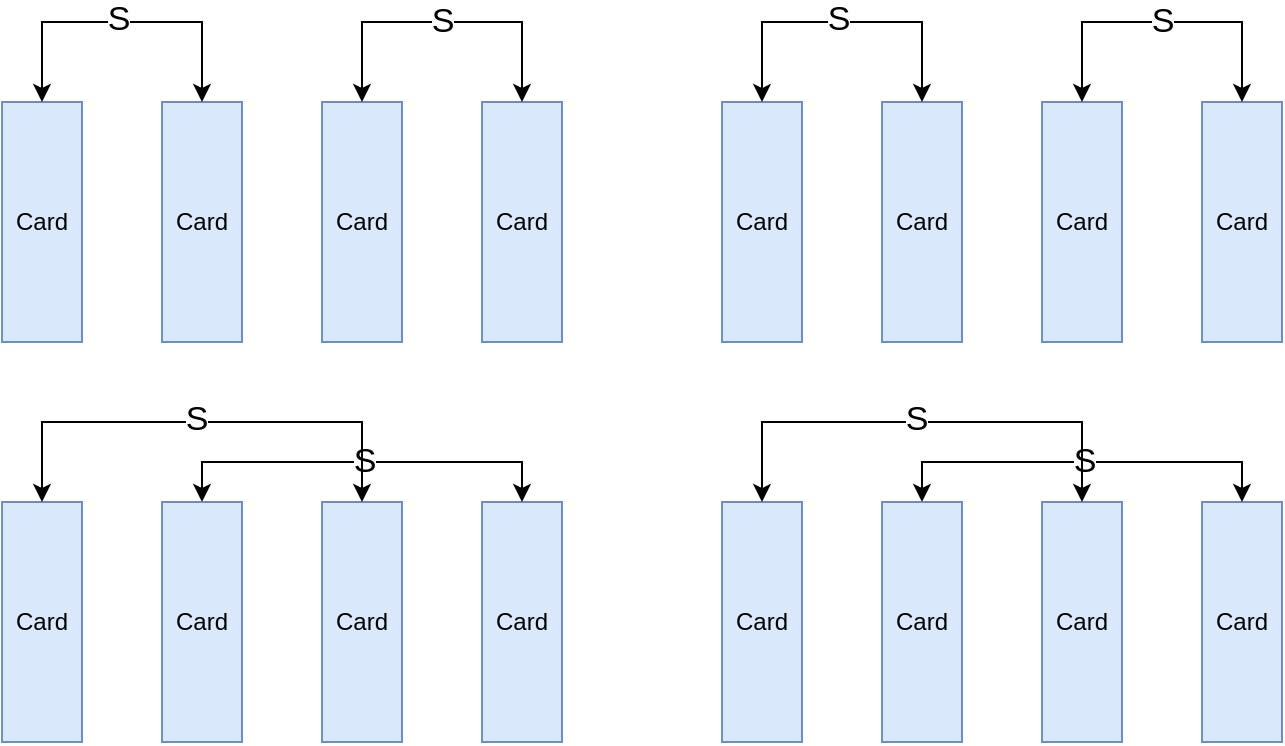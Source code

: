 <mxfile version="22.1.4" type="github">
  <diagram name="Page-1" id="IUTbAycHhZfbYUF3FOJo">
    <mxGraphModel dx="1885" dy="1045" grid="1" gridSize="10" guides="1" tooltips="1" connect="1" arrows="1" fold="1" page="1" pageScale="1" pageWidth="850" pageHeight="1100" math="0" shadow="0">
      <root>
        <mxCell id="0" />
        <mxCell id="1" parent="0" />
        <mxCell id="tdKIKGCB-nvbJtECiJj6-3" value="Card" style="rounded=0;whiteSpace=wrap;html=1;fillColor=#dae8fc;strokeColor=#6c8ebf;" vertex="1" parent="1">
          <mxGeometry x="320" y="240" width="40" height="120" as="geometry" />
        </mxCell>
        <mxCell id="tdKIKGCB-nvbJtECiJj6-4" value="Card" style="rounded=0;whiteSpace=wrap;html=1;fillColor=#dae8fc;strokeColor=#6c8ebf;" vertex="1" parent="1">
          <mxGeometry x="240" y="240" width="40" height="120" as="geometry" />
        </mxCell>
        <mxCell id="tdKIKGCB-nvbJtECiJj6-9" value="" style="endArrow=classic;startArrow=classic;html=1;rounded=0;exitX=0.5;exitY=0;exitDx=0;exitDy=0;entryX=0.5;entryY=0;entryDx=0;entryDy=0;" edge="1" parent="1" source="tdKIKGCB-nvbJtECiJj6-3" target="tdKIKGCB-nvbJtECiJj6-4">
          <mxGeometry width="50" height="50" relative="1" as="geometry">
            <mxPoint x="400" y="610" as="sourcePoint" />
            <mxPoint x="450" y="560" as="targetPoint" />
            <Array as="points">
              <mxPoint x="340" y="200" />
              <mxPoint x="260" y="200" />
            </Array>
          </mxGeometry>
        </mxCell>
        <mxCell id="tdKIKGCB-nvbJtECiJj6-24" value="&lt;font style=&quot;font-size: 17px;&quot;&gt;S&lt;/font&gt;" style="edgeLabel;html=1;align=center;verticalAlign=middle;resizable=0;points=[];" vertex="1" connectable="0" parent="tdKIKGCB-nvbJtECiJj6-9">
          <mxGeometry x="-0.003" relative="1" as="geometry">
            <mxPoint as="offset" />
          </mxGeometry>
        </mxCell>
        <mxCell id="tdKIKGCB-nvbJtECiJj6-19" value="Card" style="rounded=0;whiteSpace=wrap;html=1;fillColor=#dae8fc;strokeColor=#6c8ebf;" vertex="1" parent="1">
          <mxGeometry x="160" y="240" width="40" height="120" as="geometry" />
        </mxCell>
        <mxCell id="tdKIKGCB-nvbJtECiJj6-20" value="Card" style="rounded=0;whiteSpace=wrap;html=1;fillColor=#dae8fc;strokeColor=#6c8ebf;" vertex="1" parent="1">
          <mxGeometry x="80" y="240" width="40" height="120" as="geometry" />
        </mxCell>
        <mxCell id="tdKIKGCB-nvbJtECiJj6-21" value="" style="endArrow=classic;startArrow=classic;html=1;rounded=0;exitX=0.5;exitY=0;exitDx=0;exitDy=0;entryX=0.5;entryY=0;entryDx=0;entryDy=0;" edge="1" parent="1" source="tdKIKGCB-nvbJtECiJj6-19" target="tdKIKGCB-nvbJtECiJj6-20">
          <mxGeometry width="50" height="50" relative="1" as="geometry">
            <mxPoint x="240" y="610" as="sourcePoint" />
            <mxPoint x="290" y="560" as="targetPoint" />
            <Array as="points">
              <mxPoint x="180" y="200" />
              <mxPoint x="100" y="200" />
            </Array>
          </mxGeometry>
        </mxCell>
        <mxCell id="tdKIKGCB-nvbJtECiJj6-22" value="&lt;font style=&quot;font-size: 17px;&quot;&gt;S&lt;/font&gt;" style="edgeLabel;html=1;align=center;verticalAlign=middle;resizable=0;points=[];" vertex="1" connectable="0" parent="tdKIKGCB-nvbJtECiJj6-21">
          <mxGeometry x="0.025" y="-1" relative="1" as="geometry">
            <mxPoint as="offset" />
          </mxGeometry>
        </mxCell>
        <mxCell id="tdKIKGCB-nvbJtECiJj6-26" value="Card" style="rounded=0;whiteSpace=wrap;html=1;fillColor=#dae8fc;strokeColor=#6c8ebf;" vertex="1" parent="1">
          <mxGeometry x="680" y="240" width="40" height="120" as="geometry" />
        </mxCell>
        <mxCell id="tdKIKGCB-nvbJtECiJj6-27" value="Card" style="rounded=0;whiteSpace=wrap;html=1;fillColor=#dae8fc;strokeColor=#6c8ebf;" vertex="1" parent="1">
          <mxGeometry x="600" y="240" width="40" height="120" as="geometry" />
        </mxCell>
        <mxCell id="tdKIKGCB-nvbJtECiJj6-28" value="" style="endArrow=classic;startArrow=classic;html=1;rounded=0;exitX=0.5;exitY=0;exitDx=0;exitDy=0;entryX=0.5;entryY=0;entryDx=0;entryDy=0;" edge="1" parent="1" source="tdKIKGCB-nvbJtECiJj6-26" target="tdKIKGCB-nvbJtECiJj6-27">
          <mxGeometry width="50" height="50" relative="1" as="geometry">
            <mxPoint x="760" y="610" as="sourcePoint" />
            <mxPoint x="810" y="560" as="targetPoint" />
            <Array as="points">
              <mxPoint x="700" y="200" />
              <mxPoint x="620" y="200" />
            </Array>
          </mxGeometry>
        </mxCell>
        <mxCell id="tdKIKGCB-nvbJtECiJj6-29" value="&lt;font style=&quot;font-size: 17px;&quot;&gt;S&lt;/font&gt;" style="edgeLabel;html=1;align=center;verticalAlign=middle;resizable=0;points=[];" vertex="1" connectable="0" parent="tdKIKGCB-nvbJtECiJj6-28">
          <mxGeometry x="-0.003" relative="1" as="geometry">
            <mxPoint as="offset" />
          </mxGeometry>
        </mxCell>
        <mxCell id="tdKIKGCB-nvbJtECiJj6-30" value="Card" style="rounded=0;whiteSpace=wrap;html=1;fillColor=#dae8fc;strokeColor=#6c8ebf;" vertex="1" parent="1">
          <mxGeometry x="520" y="240" width="40" height="120" as="geometry" />
        </mxCell>
        <mxCell id="tdKIKGCB-nvbJtECiJj6-31" value="Card" style="rounded=0;whiteSpace=wrap;html=1;fillColor=#dae8fc;strokeColor=#6c8ebf;" vertex="1" parent="1">
          <mxGeometry x="440" y="240" width="40" height="120" as="geometry" />
        </mxCell>
        <mxCell id="tdKIKGCB-nvbJtECiJj6-32" value="" style="endArrow=classic;startArrow=classic;html=1;rounded=0;exitX=0.5;exitY=0;exitDx=0;exitDy=0;entryX=0.5;entryY=0;entryDx=0;entryDy=0;" edge="1" parent="1" source="tdKIKGCB-nvbJtECiJj6-30" target="tdKIKGCB-nvbJtECiJj6-31">
          <mxGeometry width="50" height="50" relative="1" as="geometry">
            <mxPoint x="600" y="610" as="sourcePoint" />
            <mxPoint x="650" y="560" as="targetPoint" />
            <Array as="points">
              <mxPoint x="540" y="200" />
              <mxPoint x="460" y="200" />
            </Array>
          </mxGeometry>
        </mxCell>
        <mxCell id="tdKIKGCB-nvbJtECiJj6-33" value="&lt;font style=&quot;font-size: 17px;&quot;&gt;S&lt;/font&gt;" style="edgeLabel;html=1;align=center;verticalAlign=middle;resizable=0;points=[];" vertex="1" connectable="0" parent="tdKIKGCB-nvbJtECiJj6-32">
          <mxGeometry x="0.025" y="-1" relative="1" as="geometry">
            <mxPoint as="offset" />
          </mxGeometry>
        </mxCell>
        <mxCell id="tdKIKGCB-nvbJtECiJj6-34" value="Card" style="rounded=0;whiteSpace=wrap;html=1;fillColor=#dae8fc;strokeColor=#6c8ebf;" vertex="1" parent="1">
          <mxGeometry x="320" y="440" width="40" height="120" as="geometry" />
        </mxCell>
        <mxCell id="tdKIKGCB-nvbJtECiJj6-35" value="Card" style="rounded=0;whiteSpace=wrap;html=1;fillColor=#dae8fc;strokeColor=#6c8ebf;" vertex="1" parent="1">
          <mxGeometry x="240" y="440" width="40" height="120" as="geometry" />
        </mxCell>
        <mxCell id="tdKIKGCB-nvbJtECiJj6-36" value="" style="endArrow=classic;startArrow=classic;html=1;rounded=0;exitX=0.5;exitY=0;exitDx=0;exitDy=0;entryX=0.5;entryY=0;entryDx=0;entryDy=0;" edge="1" parent="1" source="tdKIKGCB-nvbJtECiJj6-34" target="tdKIKGCB-nvbJtECiJj6-38">
          <mxGeometry width="50" height="50" relative="1" as="geometry">
            <mxPoint x="400" y="810" as="sourcePoint" />
            <mxPoint x="450" y="760" as="targetPoint" />
            <Array as="points">
              <mxPoint x="340" y="420" />
              <mxPoint x="180" y="420" />
            </Array>
          </mxGeometry>
        </mxCell>
        <mxCell id="tdKIKGCB-nvbJtECiJj6-37" value="&lt;font style=&quot;font-size: 17px;&quot;&gt;S&lt;/font&gt;" style="edgeLabel;html=1;align=center;verticalAlign=middle;resizable=0;points=[];" vertex="1" connectable="0" parent="tdKIKGCB-nvbJtECiJj6-36">
          <mxGeometry x="-0.003" relative="1" as="geometry">
            <mxPoint as="offset" />
          </mxGeometry>
        </mxCell>
        <mxCell id="tdKIKGCB-nvbJtECiJj6-38" value="Card" style="rounded=0;whiteSpace=wrap;html=1;fillColor=#dae8fc;strokeColor=#6c8ebf;" vertex="1" parent="1">
          <mxGeometry x="160" y="440" width="40" height="120" as="geometry" />
        </mxCell>
        <mxCell id="tdKIKGCB-nvbJtECiJj6-39" value="Card" style="rounded=0;whiteSpace=wrap;html=1;fillColor=#dae8fc;strokeColor=#6c8ebf;" vertex="1" parent="1">
          <mxGeometry x="80" y="440" width="40" height="120" as="geometry" />
        </mxCell>
        <mxCell id="tdKIKGCB-nvbJtECiJj6-40" value="" style="endArrow=classic;startArrow=classic;html=1;rounded=0;exitX=0.5;exitY=0;exitDx=0;exitDy=0;entryX=0.5;entryY=0;entryDx=0;entryDy=0;" edge="1" parent="1" source="tdKIKGCB-nvbJtECiJj6-35" target="tdKIKGCB-nvbJtECiJj6-39">
          <mxGeometry width="50" height="50" relative="1" as="geometry">
            <mxPoint x="240" y="810" as="sourcePoint" />
            <mxPoint x="290" y="760" as="targetPoint" />
            <Array as="points">
              <mxPoint x="260" y="400" />
              <mxPoint x="100" y="400" />
            </Array>
          </mxGeometry>
        </mxCell>
        <mxCell id="tdKIKGCB-nvbJtECiJj6-41" value="&lt;font style=&quot;font-size: 17px;&quot;&gt;S&lt;/font&gt;" style="edgeLabel;html=1;align=center;verticalAlign=middle;resizable=0;points=[];" vertex="1" connectable="0" parent="tdKIKGCB-nvbJtECiJj6-40">
          <mxGeometry x="0.025" y="-1" relative="1" as="geometry">
            <mxPoint as="offset" />
          </mxGeometry>
        </mxCell>
        <mxCell id="tdKIKGCB-nvbJtECiJj6-50" value="Card" style="rounded=0;whiteSpace=wrap;html=1;fillColor=#dae8fc;strokeColor=#6c8ebf;" vertex="1" parent="1">
          <mxGeometry x="680" y="440" width="40" height="120" as="geometry" />
        </mxCell>
        <mxCell id="tdKIKGCB-nvbJtECiJj6-51" value="Card" style="rounded=0;whiteSpace=wrap;html=1;fillColor=#dae8fc;strokeColor=#6c8ebf;" vertex="1" parent="1">
          <mxGeometry x="600" y="440" width="40" height="120" as="geometry" />
        </mxCell>
        <mxCell id="tdKIKGCB-nvbJtECiJj6-52" value="" style="endArrow=classic;startArrow=classic;html=1;rounded=0;exitX=0.5;exitY=0;exitDx=0;exitDy=0;entryX=0.5;entryY=0;entryDx=0;entryDy=0;" edge="1" parent="1" source="tdKIKGCB-nvbJtECiJj6-50" target="tdKIKGCB-nvbJtECiJj6-54">
          <mxGeometry width="50" height="50" relative="1" as="geometry">
            <mxPoint x="760" y="810" as="sourcePoint" />
            <mxPoint x="810" y="760" as="targetPoint" />
            <Array as="points">
              <mxPoint x="700" y="420" />
              <mxPoint x="540" y="420" />
            </Array>
          </mxGeometry>
        </mxCell>
        <mxCell id="tdKIKGCB-nvbJtECiJj6-53" value="&lt;font style=&quot;font-size: 17px;&quot;&gt;S&lt;/font&gt;" style="edgeLabel;html=1;align=center;verticalAlign=middle;resizable=0;points=[];" vertex="1" connectable="0" parent="tdKIKGCB-nvbJtECiJj6-52">
          <mxGeometry x="-0.003" relative="1" as="geometry">
            <mxPoint as="offset" />
          </mxGeometry>
        </mxCell>
        <mxCell id="tdKIKGCB-nvbJtECiJj6-54" value="Card" style="rounded=0;whiteSpace=wrap;html=1;fillColor=#dae8fc;strokeColor=#6c8ebf;" vertex="1" parent="1">
          <mxGeometry x="520" y="440" width="40" height="120" as="geometry" />
        </mxCell>
        <mxCell id="tdKIKGCB-nvbJtECiJj6-55" value="Card" style="rounded=0;whiteSpace=wrap;html=1;fillColor=#dae8fc;strokeColor=#6c8ebf;" vertex="1" parent="1">
          <mxGeometry x="440" y="440" width="40" height="120" as="geometry" />
        </mxCell>
        <mxCell id="tdKIKGCB-nvbJtECiJj6-56" value="" style="endArrow=classic;startArrow=classic;html=1;rounded=0;exitX=0.5;exitY=0;exitDx=0;exitDy=0;entryX=0.5;entryY=0;entryDx=0;entryDy=0;" edge="1" parent="1" source="tdKIKGCB-nvbJtECiJj6-51" target="tdKIKGCB-nvbJtECiJj6-55">
          <mxGeometry width="50" height="50" relative="1" as="geometry">
            <mxPoint x="600" y="810" as="sourcePoint" />
            <mxPoint x="650" y="760" as="targetPoint" />
            <Array as="points">
              <mxPoint x="620" y="400" />
              <mxPoint x="460" y="400" />
            </Array>
          </mxGeometry>
        </mxCell>
        <mxCell id="tdKIKGCB-nvbJtECiJj6-57" value="&lt;font style=&quot;font-size: 17px;&quot;&gt;S&lt;/font&gt;" style="edgeLabel;html=1;align=center;verticalAlign=middle;resizable=0;points=[];" vertex="1" connectable="0" parent="tdKIKGCB-nvbJtECiJj6-56">
          <mxGeometry x="0.025" y="-1" relative="1" as="geometry">
            <mxPoint as="offset" />
          </mxGeometry>
        </mxCell>
      </root>
    </mxGraphModel>
  </diagram>
</mxfile>
